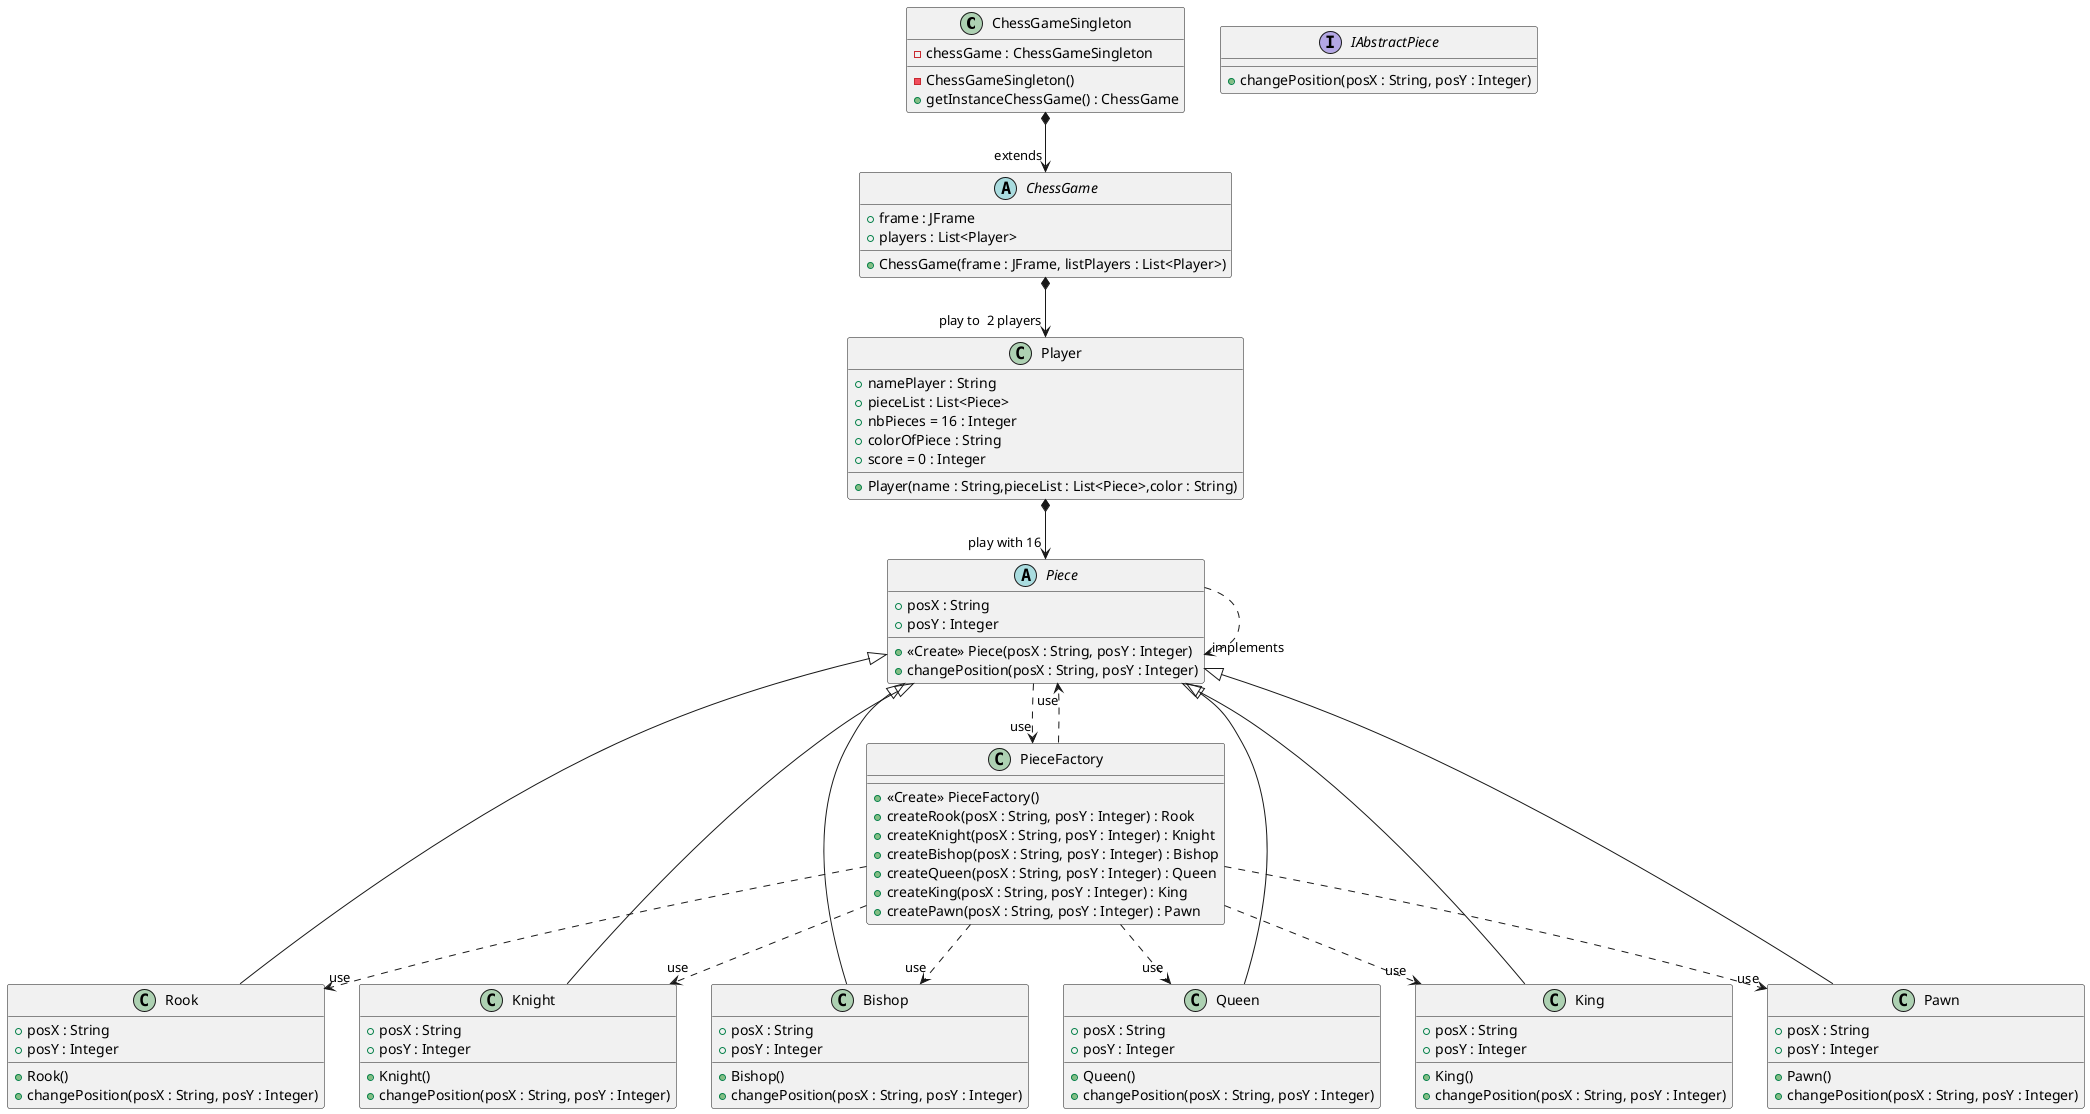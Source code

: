 @startuml
'https://plantuml.com/class-diagram
class ChessGameSingleton {
    - chessGame : ChessGameSingleton
    - ChessGameSingleton()
    + getInstanceChessGame() : ChessGame
}

abstract class ChessGame
{
     + frame : JFrame
     + players : List<Player>
     + ChessGame(frame : JFrame, listPlayers : List<Player>)
}

class Player {
    + namePlayer : String
    + pieceList : List<Piece>
    + nbPieces = 16 : Integer
    + colorOfPiece : String
    + score = 0 : Integer
    + Player(name : String,pieceList : List<Piece>,color : String)
}

interface IAbstractPiece {
    + changePosition(posX : String, posY : Integer)
}

abstract class Piece
{
    + posX : String
    + posY : Integer
    + <<Create>> Piece(posX : String, posY : Integer)
    + changePosition(posX : String, posY : Integer)
}

class PieceFactory
{
    + <<Create>> PieceFactory()
    + createRook(posX : String, posY : Integer) : Rook
    + createKnight(posX : String, posY : Integer) : Knight
    + createBishop(posX : String, posY : Integer) : Bishop
    + createQueen(posX : String, posY : Integer) : Queen
    + createKing(posX : String, posY : Integer) : King
    + createPawn(posX : String, posY : Integer) : Pawn
}

class Rook
{
   + posX : String
   + posY : Integer
   + Rook()
   + changePosition(posX : String, posY : Integer)
}

class Knight
{
    + posX : String
    + posY : Integer
    + Knight()
    + changePosition(posX : String, posY : Integer)
}

class Bishop
{
    + posX : String
    + posY : Integer
    + Bishop()
    + changePosition(posX : String, posY : Integer)
}

class Queen
{
    + posX : String
    + posY : Integer
    + Queen()
    + changePosition(posX : String, posY : Integer)
}

class King
{
    + posX : String
    + posY : Integer
    + King()
    + changePosition(posX : String, posY : Integer)
}

class Pawn
{
    + posX : String
    + posY : Integer
    + Pawn()
    + changePosition(posX : String, posY : Integer)
}

Piece -.> "implements" Piece
Piece -.> "use" PieceFactory
PieceFactory -.> "use" Piece
PieceFactory -.> "use" Rook
PieceFactory -.> "use" Knight
PieceFactory -.> "use" Bishop
PieceFactory -.> "use" Queen
PieceFactory -.> "use" King
PieceFactory -.> "use" Pawn

Rook --|> Piece
Knight --|> Piece
Bishop --|> Piece
Queen --|> Piece
King --|> Piece
Pawn --|> Piece

ChessGame *--> "play to  2 players" Player
Player *--> "play with 16" Piece
ChessGameSingleton *--> "extends" ChessGame


@enduml